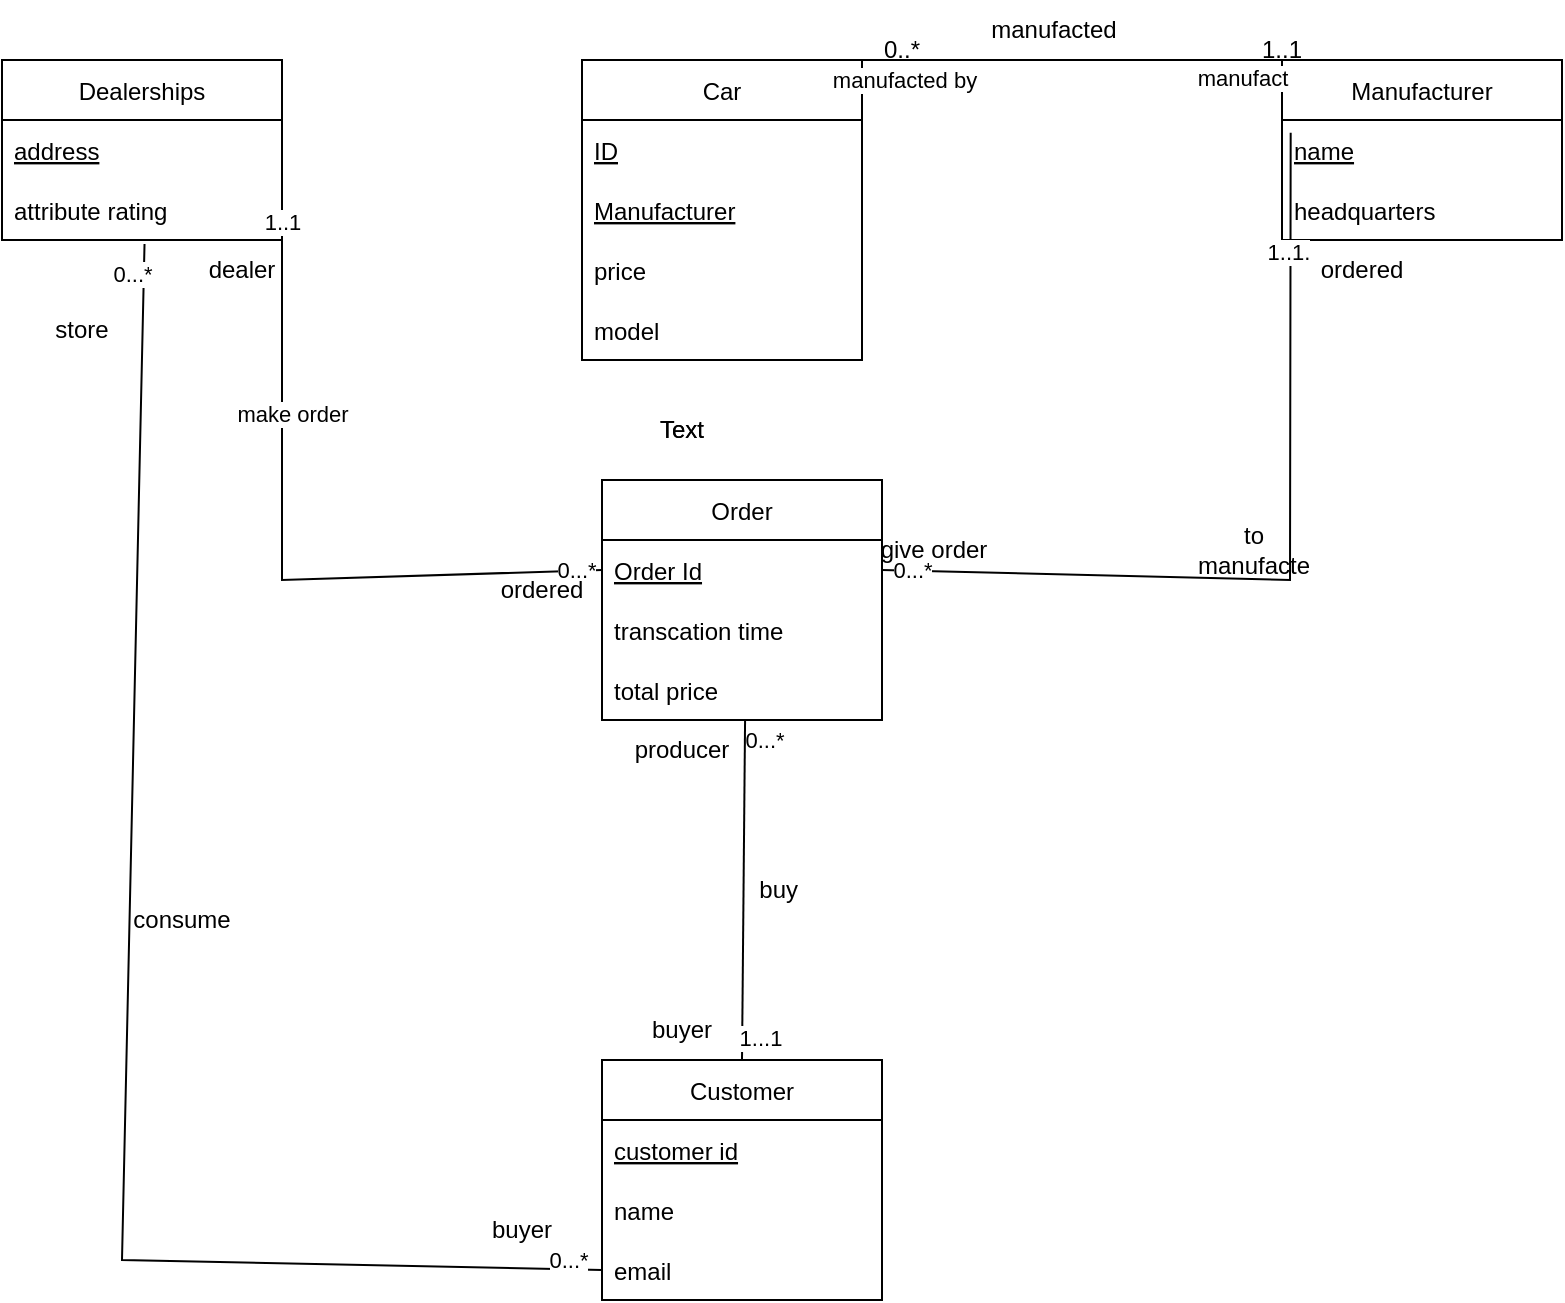 <mxfile version="16.5.6" type="github">
  <diagram id="R2lEEEUBdFMjLlhIrx00" name="Page-1">
    <mxGraphModel dx="1038" dy="575" grid="1" gridSize="10" guides="1" tooltips="1" connect="1" arrows="1" fold="1" page="1" pageScale="1" pageWidth="850" pageHeight="1100" math="0" shadow="0" extFonts="Permanent Marker^https://fonts.googleapis.com/css?family=Permanent+Marker">
      <root>
        <mxCell id="0" />
        <mxCell id="1" parent="0" />
        <mxCell id="PFmWur5goG_W4Kn4bBjD-1" value="Dealerships" style="swimlane;fontStyle=0;childLayout=stackLayout;horizontal=1;startSize=30;horizontalStack=0;resizeParent=1;resizeParentMax=0;resizeLast=0;collapsible=1;marginBottom=0;" vertex="1" parent="1">
          <mxGeometry x="40" y="140" width="140" height="90" as="geometry" />
        </mxCell>
        <mxCell id="PFmWur5goG_W4Kn4bBjD-2" value="address" style="text;strokeColor=none;fillColor=none;align=left;verticalAlign=middle;spacingLeft=4;spacingRight=4;overflow=hidden;points=[[0,0.5],[1,0.5]];portConstraint=eastwest;rotatable=0;fontStyle=4" vertex="1" parent="PFmWur5goG_W4Kn4bBjD-1">
          <mxGeometry y="30" width="140" height="30" as="geometry" />
        </mxCell>
        <mxCell id="PFmWur5goG_W4Kn4bBjD-3" value="attribute rating" style="text;strokeColor=none;fillColor=none;align=left;verticalAlign=middle;spacingLeft=4;spacingRight=4;overflow=hidden;points=[[0,0.5],[1,0.5]];portConstraint=eastwest;rotatable=0;" vertex="1" parent="PFmWur5goG_W4Kn4bBjD-1">
          <mxGeometry y="60" width="140" height="30" as="geometry" />
        </mxCell>
        <mxCell id="PFmWur5goG_W4Kn4bBjD-5" value="Car" style="swimlane;fontStyle=0;childLayout=stackLayout;horizontal=1;startSize=30;horizontalStack=0;resizeParent=1;resizeParentMax=0;resizeLast=0;collapsible=1;marginBottom=0;" vertex="1" parent="1">
          <mxGeometry x="330" y="140" width="140" height="150" as="geometry" />
        </mxCell>
        <mxCell id="PFmWur5goG_W4Kn4bBjD-6" value="ID" style="text;strokeColor=none;fillColor=none;align=left;verticalAlign=middle;spacingLeft=4;spacingRight=4;overflow=hidden;points=[[0,0.5],[1,0.5]];portConstraint=eastwest;rotatable=0;fontStyle=4" vertex="1" parent="PFmWur5goG_W4Kn4bBjD-5">
          <mxGeometry y="30" width="140" height="30" as="geometry" />
        </mxCell>
        <mxCell id="PFmWur5goG_W4Kn4bBjD-7" value="Manufacturer" style="text;strokeColor=none;fillColor=none;align=left;verticalAlign=middle;spacingLeft=4;spacingRight=4;overflow=hidden;points=[[0,0.5],[1,0.5]];portConstraint=eastwest;rotatable=0;fontStyle=4" vertex="1" parent="PFmWur5goG_W4Kn4bBjD-5">
          <mxGeometry y="60" width="140" height="30" as="geometry" />
        </mxCell>
        <mxCell id="PFmWur5goG_W4Kn4bBjD-8" value="price" style="text;strokeColor=none;fillColor=none;align=left;verticalAlign=middle;spacingLeft=4;spacingRight=4;overflow=hidden;points=[[0,0.5],[1,0.5]];portConstraint=eastwest;rotatable=0;" vertex="1" parent="PFmWur5goG_W4Kn4bBjD-5">
          <mxGeometry y="90" width="140" height="30" as="geometry" />
        </mxCell>
        <mxCell id="PFmWur5goG_W4Kn4bBjD-11" value="model" style="text;strokeColor=none;fillColor=none;align=left;verticalAlign=middle;spacingLeft=4;spacingRight=4;overflow=hidden;points=[[0,0.5],[1,0.5]];portConstraint=eastwest;rotatable=0;" vertex="1" parent="PFmWur5goG_W4Kn4bBjD-5">
          <mxGeometry y="120" width="140" height="30" as="geometry" />
        </mxCell>
        <mxCell id="PFmWur5goG_W4Kn4bBjD-12" value="Manufacturer" style="swimlane;fontStyle=0;childLayout=stackLayout;horizontal=1;startSize=30;horizontalStack=0;resizeParent=1;resizeParentMax=0;resizeLast=0;collapsible=1;marginBottom=0;" vertex="1" parent="1">
          <mxGeometry x="680" y="140" width="140" height="90" as="geometry" />
        </mxCell>
        <mxCell id="PFmWur5goG_W4Kn4bBjD-13" value="name" style="text;strokeColor=none;fillColor=none;align=left;verticalAlign=middle;spacingLeft=4;spacingRight=4;overflow=hidden;points=[[0,0.5],[1,0.5]];portConstraint=eastwest;rotatable=0;fontStyle=4" vertex="1" parent="PFmWur5goG_W4Kn4bBjD-12">
          <mxGeometry y="30" width="140" height="30" as="geometry" />
        </mxCell>
        <mxCell id="PFmWur5goG_W4Kn4bBjD-14" value="headquarters" style="text;strokeColor=none;fillColor=none;align=left;verticalAlign=middle;spacingLeft=4;spacingRight=4;overflow=hidden;points=[[0,0.5],[1,0.5]];portConstraint=eastwest;rotatable=0;" vertex="1" parent="PFmWur5goG_W4Kn4bBjD-12">
          <mxGeometry y="60" width="140" height="30" as="geometry" />
        </mxCell>
        <mxCell id="PFmWur5goG_W4Kn4bBjD-16" value="Order" style="swimlane;fontStyle=0;childLayout=stackLayout;horizontal=1;startSize=30;horizontalStack=0;resizeParent=1;resizeParentMax=0;resizeLast=0;collapsible=1;marginBottom=0;" vertex="1" parent="1">
          <mxGeometry x="340" y="350" width="140" height="120" as="geometry" />
        </mxCell>
        <mxCell id="PFmWur5goG_W4Kn4bBjD-17" value="Order Id" style="text;strokeColor=none;fillColor=none;align=left;verticalAlign=middle;spacingLeft=4;spacingRight=4;overflow=hidden;points=[[0,0.5],[1,0.5]];portConstraint=eastwest;rotatable=0;fontStyle=4" vertex="1" parent="PFmWur5goG_W4Kn4bBjD-16">
          <mxGeometry y="30" width="140" height="30" as="geometry" />
        </mxCell>
        <mxCell id="PFmWur5goG_W4Kn4bBjD-50" value="transcation time" style="text;strokeColor=none;fillColor=none;align=left;verticalAlign=middle;spacingLeft=4;spacingRight=4;overflow=hidden;points=[[0,0.5],[1,0.5]];portConstraint=eastwest;rotatable=0;" vertex="1" parent="PFmWur5goG_W4Kn4bBjD-16">
          <mxGeometry y="60" width="140" height="30" as="geometry" />
        </mxCell>
        <mxCell id="PFmWur5goG_W4Kn4bBjD-18" value="total price" style="text;strokeColor=none;fillColor=none;align=left;verticalAlign=middle;spacingLeft=4;spacingRight=4;overflow=hidden;points=[[0,0.5],[1,0.5]];portConstraint=eastwest;rotatable=0;" vertex="1" parent="PFmWur5goG_W4Kn4bBjD-16">
          <mxGeometry y="90" width="140" height="30" as="geometry" />
        </mxCell>
        <mxCell id="PFmWur5goG_W4Kn4bBjD-20" value="Customer" style="swimlane;fontStyle=0;childLayout=stackLayout;horizontal=1;startSize=30;horizontalStack=0;resizeParent=1;resizeParentMax=0;resizeLast=0;collapsible=1;marginBottom=0;" vertex="1" parent="1">
          <mxGeometry x="340" y="640" width="140" height="120" as="geometry" />
        </mxCell>
        <mxCell id="PFmWur5goG_W4Kn4bBjD-21" value="customer id" style="text;strokeColor=none;fillColor=none;align=left;verticalAlign=middle;spacingLeft=4;spacingRight=4;overflow=hidden;points=[[0,0.5],[1,0.5]];portConstraint=eastwest;rotatable=0;fontStyle=4" vertex="1" parent="PFmWur5goG_W4Kn4bBjD-20">
          <mxGeometry y="30" width="140" height="30" as="geometry" />
        </mxCell>
        <mxCell id="PFmWur5goG_W4Kn4bBjD-22" value="name" style="text;strokeColor=none;fillColor=none;align=left;verticalAlign=middle;spacingLeft=4;spacingRight=4;overflow=hidden;points=[[0,0.5],[1,0.5]];portConstraint=eastwest;rotatable=0;" vertex="1" parent="PFmWur5goG_W4Kn4bBjD-20">
          <mxGeometry y="60" width="140" height="30" as="geometry" />
        </mxCell>
        <mxCell id="PFmWur5goG_W4Kn4bBjD-23" value="email" style="text;strokeColor=none;fillColor=none;align=left;verticalAlign=middle;spacingLeft=4;spacingRight=4;overflow=hidden;points=[[0,0.5],[1,0.5]];portConstraint=eastwest;rotatable=0;" vertex="1" parent="PFmWur5goG_W4Kn4bBjD-20">
          <mxGeometry y="90" width="140" height="30" as="geometry" />
        </mxCell>
        <mxCell id="PFmWur5goG_W4Kn4bBjD-28" value="" style="endArrow=none;html=1;rounded=0;exitX=1;exitY=0;exitDx=0;exitDy=0;entryX=0;entryY=0;entryDx=0;entryDy=0;" edge="1" parent="1" source="PFmWur5goG_W4Kn4bBjD-5" target="PFmWur5goG_W4Kn4bBjD-12">
          <mxGeometry width="50" height="50" relative="1" as="geometry">
            <mxPoint x="480" y="190" as="sourcePoint" />
            <mxPoint x="640" y="190" as="targetPoint" />
          </mxGeometry>
        </mxCell>
        <mxCell id="PFmWur5goG_W4Kn4bBjD-33" value="manufact" style="edgeLabel;html=1;align=center;verticalAlign=middle;resizable=0;points=[];" vertex="1" connectable="0" parent="PFmWur5goG_W4Kn4bBjD-28">
          <mxGeometry x="0.808" y="-9" relative="1" as="geometry">
            <mxPoint as="offset" />
          </mxGeometry>
        </mxCell>
        <mxCell id="PFmWur5goG_W4Kn4bBjD-43" value="manufacted by" style="edgeLabel;html=1;align=center;verticalAlign=middle;resizable=0;points=[];" vertex="1" connectable="0" parent="PFmWur5goG_W4Kn4bBjD-28">
          <mxGeometry x="-0.862" y="-4" relative="1" as="geometry">
            <mxPoint x="6" y="6" as="offset" />
          </mxGeometry>
        </mxCell>
        <mxCell id="PFmWur5goG_W4Kn4bBjD-44" value="manufacted" style="text;html=1;strokeColor=none;fillColor=none;align=center;verticalAlign=middle;whiteSpace=wrap;rounded=0;" vertex="1" parent="1">
          <mxGeometry x="536" y="110" width="60" height="30" as="geometry" />
        </mxCell>
        <mxCell id="PFmWur5goG_W4Kn4bBjD-48" value="0..*" style="text;html=1;strokeColor=none;fillColor=none;align=center;verticalAlign=middle;whiteSpace=wrap;rounded=0;" vertex="1" parent="1">
          <mxGeometry x="460" y="120" width="60" height="30" as="geometry" />
        </mxCell>
        <mxCell id="PFmWur5goG_W4Kn4bBjD-49" value="1..1" style="text;html=1;strokeColor=none;fillColor=none;align=center;verticalAlign=middle;whiteSpace=wrap;rounded=0;" vertex="1" parent="1">
          <mxGeometry x="650" y="120" width="60" height="30" as="geometry" />
        </mxCell>
        <mxCell id="PFmWur5goG_W4Kn4bBjD-51" value="" style="endArrow=none;html=1;rounded=0;exitX=1;exitY=0.25;exitDx=0;exitDy=0;entryX=0;entryY=0.5;entryDx=0;entryDy=0;" edge="1" parent="1" source="PFmWur5goG_W4Kn4bBjD-1" target="PFmWur5goG_W4Kn4bBjD-17">
          <mxGeometry width="50" height="50" relative="1" as="geometry">
            <mxPoint x="170" y="210" as="sourcePoint" />
            <mxPoint x="220" y="160" as="targetPoint" />
            <Array as="points">
              <mxPoint x="180" y="400" />
            </Array>
          </mxGeometry>
        </mxCell>
        <mxCell id="PFmWur5goG_W4Kn4bBjD-52" value="make order" style="edgeLabel;html=1;align=center;verticalAlign=middle;resizable=0;points=[];" vertex="1" connectable="0" parent="PFmWur5goG_W4Kn4bBjD-51">
          <mxGeometry x="-0.188" y="8" relative="1" as="geometry">
            <mxPoint x="-3" y="-7" as="offset" />
          </mxGeometry>
        </mxCell>
        <mxCell id="PFmWur5goG_W4Kn4bBjD-53" value="1..1" style="edgeLabel;html=1;align=center;verticalAlign=middle;resizable=0;points=[];" vertex="1" connectable="0" parent="PFmWur5goG_W4Kn4bBjD-51">
          <mxGeometry x="-0.636" y="5" relative="1" as="geometry">
            <mxPoint x="-5" y="-14" as="offset" />
          </mxGeometry>
        </mxCell>
        <mxCell id="PFmWur5goG_W4Kn4bBjD-56" value="0...*" style="edgeLabel;html=1;align=center;verticalAlign=middle;resizable=0;points=[];" vertex="1" connectable="0" parent="PFmWur5goG_W4Kn4bBjD-51">
          <mxGeometry x="0.932" y="1" relative="1" as="geometry">
            <mxPoint as="offset" />
          </mxGeometry>
        </mxCell>
        <mxCell id="PFmWur5goG_W4Kn4bBjD-54" value="dealer" style="text;html=1;strokeColor=none;fillColor=none;align=center;verticalAlign=middle;whiteSpace=wrap;rounded=0;" vertex="1" parent="1">
          <mxGeometry x="130" y="230" width="60" height="30" as="geometry" />
        </mxCell>
        <mxCell id="PFmWur5goG_W4Kn4bBjD-55" value="ordered" style="text;html=1;strokeColor=none;fillColor=none;align=center;verticalAlign=middle;whiteSpace=wrap;rounded=0;" vertex="1" parent="1">
          <mxGeometry x="280" y="390" width="60" height="30" as="geometry" />
        </mxCell>
        <mxCell id="PFmWur5goG_W4Kn4bBjD-57" value="" style="endArrow=none;html=1;rounded=0;exitX=1;exitY=0.5;exitDx=0;exitDy=0;entryX=0.031;entryY=0.213;entryDx=0;entryDy=0;entryPerimeter=0;" edge="1" parent="1" source="PFmWur5goG_W4Kn4bBjD-17" target="PFmWur5goG_W4Kn4bBjD-13">
          <mxGeometry width="50" height="50" relative="1" as="geometry">
            <mxPoint x="550" y="330" as="sourcePoint" />
            <mxPoint x="600" y="280" as="targetPoint" />
            <Array as="points">
              <mxPoint x="684" y="400" />
            </Array>
          </mxGeometry>
        </mxCell>
        <mxCell id="PFmWur5goG_W4Kn4bBjD-68" value="0...*" style="edgeLabel;html=1;align=center;verticalAlign=middle;resizable=0;points=[];" vertex="1" connectable="0" parent="PFmWur5goG_W4Kn4bBjD-57">
          <mxGeometry x="-0.933" y="1" relative="1" as="geometry">
            <mxPoint as="offset" />
          </mxGeometry>
        </mxCell>
        <mxCell id="PFmWur5goG_W4Kn4bBjD-69" value="1..1." style="edgeLabel;html=1;align=center;verticalAlign=middle;resizable=0;points=[];" vertex="1" connectable="0" parent="PFmWur5goG_W4Kn4bBjD-57">
          <mxGeometry x="0.722" y="1" relative="1" as="geometry">
            <mxPoint as="offset" />
          </mxGeometry>
        </mxCell>
        <mxCell id="PFmWur5goG_W4Kn4bBjD-58" value="to manufacte" style="text;html=1;strokeColor=none;fillColor=none;align=center;verticalAlign=middle;whiteSpace=wrap;rounded=0;" vertex="1" parent="1">
          <mxGeometry x="636" y="370" width="60" height="30" as="geometry" />
        </mxCell>
        <mxCell id="PFmWur5goG_W4Kn4bBjD-59" value="give order" style="text;html=1;strokeColor=none;fillColor=none;align=center;verticalAlign=middle;whiteSpace=wrap;rounded=0;" vertex="1" parent="1">
          <mxGeometry x="476" y="370" width="60" height="30" as="geometry" />
        </mxCell>
        <mxCell id="PFmWur5goG_W4Kn4bBjD-60" value="ordered" style="text;html=1;strokeColor=none;fillColor=none;align=center;verticalAlign=middle;whiteSpace=wrap;rounded=0;" vertex="1" parent="1">
          <mxGeometry x="690" y="230" width="60" height="30" as="geometry" />
        </mxCell>
        <mxCell id="PFmWur5goG_W4Kn4bBjD-66" value="Text" style="text;html=1;strokeColor=none;fillColor=none;align=center;verticalAlign=middle;whiteSpace=wrap;rounded=0;" vertex="1" parent="1">
          <mxGeometry x="350" y="310" width="60" height="30" as="geometry" />
        </mxCell>
        <mxCell id="PFmWur5goG_W4Kn4bBjD-67" value="Text" style="text;html=1;strokeColor=none;fillColor=none;align=center;verticalAlign=middle;whiteSpace=wrap;rounded=0;" vertex="1" parent="1">
          <mxGeometry x="350" y="310" width="60" height="30" as="geometry" />
        </mxCell>
        <mxCell id="PFmWur5goG_W4Kn4bBjD-71" value="" style="endArrow=none;html=1;rounded=0;entryX=0.509;entryY=1.067;entryDx=0;entryDy=0;entryPerimeter=0;exitX=0;exitY=0.5;exitDx=0;exitDy=0;" edge="1" parent="1" source="PFmWur5goG_W4Kn4bBjD-23" target="PFmWur5goG_W4Kn4bBjD-3">
          <mxGeometry width="50" height="50" relative="1" as="geometry">
            <mxPoint x="111" y="550" as="sourcePoint" />
            <mxPoint x="160" y="410" as="targetPoint" />
            <Array as="points">
              <mxPoint x="100" y="740" />
            </Array>
          </mxGeometry>
        </mxCell>
        <mxCell id="PFmWur5goG_W4Kn4bBjD-72" value="0...*" style="edgeLabel;html=1;align=center;verticalAlign=middle;resizable=0;points=[];" vertex="1" connectable="0" parent="PFmWur5goG_W4Kn4bBjD-71">
          <mxGeometry x="-0.953" y="-5" relative="1" as="geometry">
            <mxPoint as="offset" />
          </mxGeometry>
        </mxCell>
        <mxCell id="PFmWur5goG_W4Kn4bBjD-73" value="0...*" style="edgeLabel;html=1;align=center;verticalAlign=middle;resizable=0;points=[];" vertex="1" connectable="0" parent="PFmWur5goG_W4Kn4bBjD-71">
          <mxGeometry x="0.959" y="6" relative="1" as="geometry">
            <mxPoint as="offset" />
          </mxGeometry>
        </mxCell>
        <mxCell id="PFmWur5goG_W4Kn4bBjD-78" value="buyer" style="text;html=1;strokeColor=none;fillColor=none;align=center;verticalAlign=middle;whiteSpace=wrap;rounded=0;" vertex="1" parent="1">
          <mxGeometry x="270" y="710" width="60" height="30" as="geometry" />
        </mxCell>
        <mxCell id="PFmWur5goG_W4Kn4bBjD-83" value="store" style="text;html=1;strokeColor=none;fillColor=none;align=center;verticalAlign=middle;whiteSpace=wrap;rounded=0;" vertex="1" parent="1">
          <mxGeometry x="50" y="260" width="60" height="30" as="geometry" />
        </mxCell>
        <mxCell id="PFmWur5goG_W4Kn4bBjD-85" value="consume" style="text;html=1;strokeColor=none;fillColor=none;align=center;verticalAlign=middle;whiteSpace=wrap;rounded=0;" vertex="1" parent="1">
          <mxGeometry x="100" y="555" width="60" height="30" as="geometry" />
        </mxCell>
        <mxCell id="PFmWur5goG_W4Kn4bBjD-87" value="" style="endArrow=none;html=1;rounded=0;exitX=0.5;exitY=0;exitDx=0;exitDy=0;entryX=0.511;entryY=0.987;entryDx=0;entryDy=0;entryPerimeter=0;" edge="1" parent="1" source="PFmWur5goG_W4Kn4bBjD-20" target="PFmWur5goG_W4Kn4bBjD-18">
          <mxGeometry width="50" height="50" relative="1" as="geometry">
            <mxPoint x="400" y="620" as="sourcePoint" />
            <mxPoint x="450" y="570" as="targetPoint" />
          </mxGeometry>
        </mxCell>
        <mxCell id="PFmWur5goG_W4Kn4bBjD-88" value="0...*" style="edgeLabel;html=1;align=center;verticalAlign=middle;resizable=0;points=[];" vertex="1" connectable="0" parent="PFmWur5goG_W4Kn4bBjD-87">
          <mxGeometry x="0.881" y="-9" relative="1" as="geometry">
            <mxPoint as="offset" />
          </mxGeometry>
        </mxCell>
        <mxCell id="PFmWur5goG_W4Kn4bBjD-89" value="1...1" style="edgeLabel;html=1;align=center;verticalAlign=middle;resizable=0;points=[];" vertex="1" connectable="0" parent="PFmWur5goG_W4Kn4bBjD-87">
          <mxGeometry x="-0.868" y="-9" relative="1" as="geometry">
            <mxPoint as="offset" />
          </mxGeometry>
        </mxCell>
        <mxCell id="PFmWur5goG_W4Kn4bBjD-90" value="buyer" style="text;html=1;strokeColor=none;fillColor=none;align=center;verticalAlign=middle;whiteSpace=wrap;rounded=0;" vertex="1" parent="1">
          <mxGeometry x="350" y="610" width="60" height="30" as="geometry" />
        </mxCell>
        <mxCell id="PFmWur5goG_W4Kn4bBjD-91" value="buy&amp;nbsp;" style="text;html=1;strokeColor=none;fillColor=none;align=center;verticalAlign=middle;whiteSpace=wrap;rounded=0;" vertex="1" parent="1">
          <mxGeometry x="400" y="540" width="60" height="30" as="geometry" />
        </mxCell>
        <mxCell id="PFmWur5goG_W4Kn4bBjD-92" value="producer" style="text;html=1;strokeColor=none;fillColor=none;align=center;verticalAlign=middle;whiteSpace=wrap;rounded=0;" vertex="1" parent="1">
          <mxGeometry x="350" y="470" width="60" height="30" as="geometry" />
        </mxCell>
      </root>
    </mxGraphModel>
  </diagram>
</mxfile>
